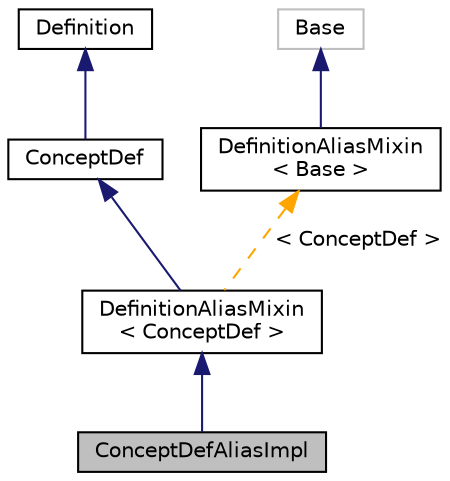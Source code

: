 digraph "ConceptDefAliasImpl"
{
 // INTERACTIVE_SVG=YES
 // LATEX_PDF_SIZE
  edge [fontname="Helvetica",fontsize="10",labelfontname="Helvetica",labelfontsize="10"];
  node [fontname="Helvetica",fontsize="10",shape=record];
  Node1 [label="ConceptDefAliasImpl",height=0.2,width=0.4,color="black", fillcolor="grey75", style="filled", fontcolor="black",tooltip=" "];
  Node2 -> Node1 [dir="back",color="midnightblue",fontsize="10",style="solid",fontname="Helvetica"];
  Node2 [label="DefinitionAliasMixin\l\< ConceptDef \>",height=0.2,width=0.4,color="black", fillcolor="white", style="filled",URL="$d8/d83/class_definition_alias_mixin.html",tooltip=" "];
  Node3 -> Node2 [dir="back",color="midnightblue",fontsize="10",style="solid",fontname="Helvetica"];
  Node3 [label="ConceptDef",height=0.2,width=0.4,color="black", fillcolor="white", style="filled",URL="$d6/d8d/class_concept_def.html",tooltip=" "];
  Node4 -> Node3 [dir="back",color="midnightblue",fontsize="10",style="solid",fontname="Helvetica"];
  Node4 [label="Definition",height=0.2,width=0.4,color="black", fillcolor="white", style="filled",URL="$d5/dcc/class_definition.html",tooltip="The common base class of all entity definitions found in the sources."];
  Node5 -> Node2 [dir="back",color="orange",fontsize="10",style="dashed",label=" \< ConceptDef \>" ,fontname="Helvetica"];
  Node5 [label="DefinitionAliasMixin\l\< Base \>",height=0.2,width=0.4,color="black", fillcolor="white", style="filled",URL="$d8/d83/class_definition_alias_mixin.html",tooltip=" "];
  Node6 -> Node5 [dir="back",color="midnightblue",fontsize="10",style="solid",fontname="Helvetica"];
  Node6 [label="Base",height=0.2,width=0.4,color="grey75", fillcolor="white", style="filled",tooltip=" "];
}
